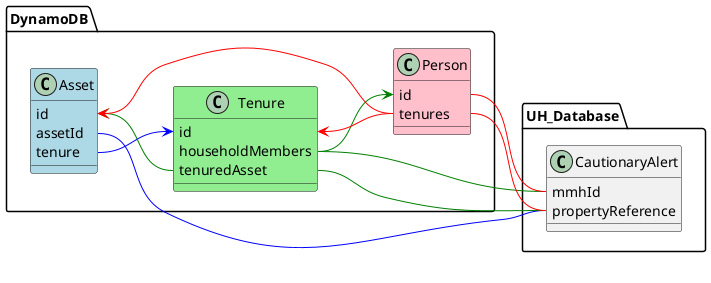 @startuml
left to right direction

package DynamoDB {

  class Asset #lightblue {
    id
    assetId
    tenure
  }

    class Tenure #lightgreen {
      id
      householdMembers
      tenuredAsset
    }

   class Person #pink {
    id
    tenures
  }


}


package UH_Database {

  class CautionaryAlert {
     mmhId
    propertyReference
  }

}


Asset::tenure -[#blue]-> Tenure::id
Asset::assetId -[#blue]- CautionaryAlert::propertyReference

Tenure::householdMembers -[#green]-> Person::id
Tenure::householdMembers -[#green]- CautionaryAlert::mmhId
Tenure::tenuredAsset -[#green]-> Asset::id
Tenure::tenuredAsset -[#green]- CautionaryAlert::propertyReference

Person::tenures -[#red]-> Tenure::id
Person::tenures -[#red]-> Asset::id
Person::tenures -[#red]- CautionaryAlert::propertyReference
Person::id -[#red]- CautionaryAlert::mmhId

@enduml